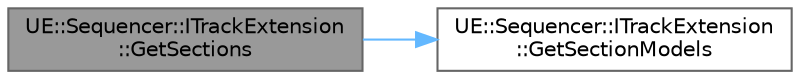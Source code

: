 digraph "UE::Sequencer::ITrackExtension::GetSections"
{
 // INTERACTIVE_SVG=YES
 // LATEX_PDF_SIZE
  bgcolor="transparent";
  edge [fontname=Helvetica,fontsize=10,labelfontname=Helvetica,labelfontsize=10];
  node [fontname=Helvetica,fontsize=10,shape=box,height=0.2,width=0.4];
  rankdir="LR";
  Node1 [id="Node000001",label="UE::Sequencer::ITrackExtension\l::GetSections",height=0.2,width=0.4,color="gray40", fillcolor="grey60", style="filled", fontcolor="black",tooltip=" "];
  Node1 -> Node2 [id="edge1_Node000001_Node000002",color="steelblue1",style="solid",tooltip=" "];
  Node2 [id="Node000002",label="UE::Sequencer::ITrackExtension\l::GetSectionModels",height=0.2,width=0.4,color="grey40", fillcolor="white", style="filled",URL="$dd/de3/classUE_1_1Sequencer_1_1ITrackExtension.html#a39963c4502e843b64561d4c922b617b1",tooltip=" "];
}
